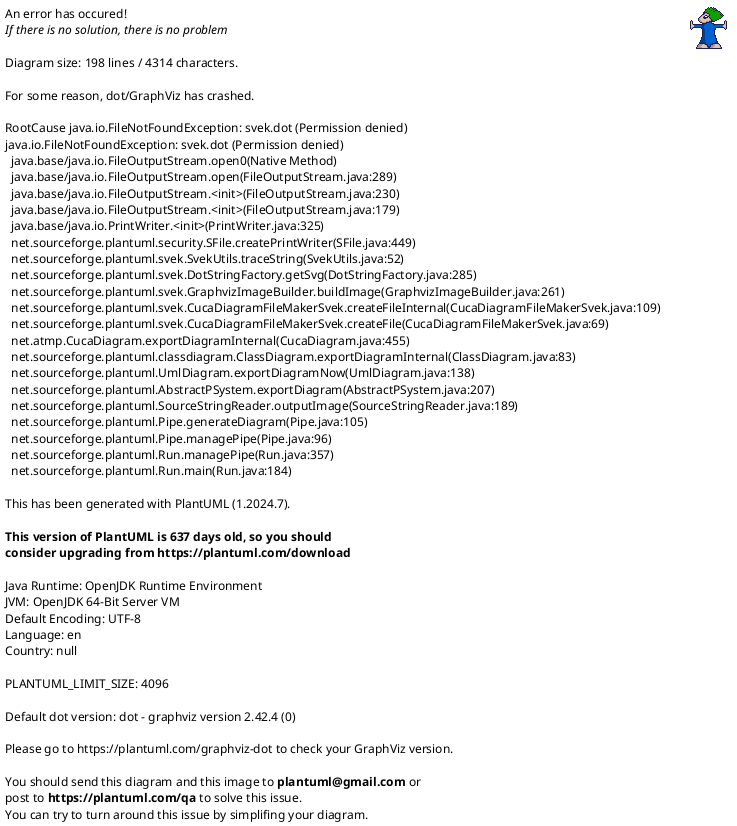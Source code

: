 ' DVG303 :: Objektorienterad design och programmering
' Laboration #2
' 860224 Jonas Sjöberg
' Högskolan i Gävle
' tel12jsg@student.hig.se

@startuml
' ____________________________________________________________________________
' ____ CONFIGURATION OPTIONS __________________________________________________
' debug flag creates a 'svek.dot' and 'svek.svg' file in ~/
!pragma svek_trace on

' package graphical style
skinparam packageStyle folder

' don't use symbols to indicate visibility
' skinparam classAttributeIconsize 0


' ____________________________________________________________________________
' ____ CLASS DEFINITIONS ______________________________________________________
package se.hig.oodp.lab.model {
    class Vertex2D {
        -x:double
        -y:double
        --
        +Vertex2D(x:double, y:double)
        ..
        +getX():double
        +getY():double
        +moveBy(dx:double, dy:double):Vertex2D
        +rotate(ref:Vertex2D, angle:double):Vertex2D
        +scale(ref:Vertex2D, x_factor:double, y_factor:double):Vertex2D
        +toString():String
    }
}

package se.hig.oodp.lab.model.component {
    interface Movable {
        +moveBy(dx:double, dy:double)
    }

    interface Rotatable {
        +rotate(angle:double)
    }

    interface Scalable {
        +scale(xFactor:double, yFactor:double)
    }
}

package se.hig.oodp.lab.model.simplefigure {
    abstract class SimpleFigure {
        #position:Vertex2D
        --
        SimpleFigure(position:Vertex2D)
        ..
        +moveBy(dx:double, dy:double)
        +getPosition():Vertex2D
    }

    class Point {
        Point(position:Vertex2D)
        ..
        +toString():String
    }

    class Circle {
        -radius:double
        --
        +Circle(position:Vertex2D, radius:double)
        ..
        +scale(factor:double)
        +getRadius():double
        +toString():String
    }

    class Ellipse {
        -width:double
        -height:double
        --
        +Ellipse(position:Vertex2D, width:double, height:double)
        ..
        +scale(xFactor:double, yFactor:double)
        +rotate(angle:double)
        +getWidth():double
        +getHeight():double
        +toString():String
    }

    ' NOTES
    ' ~~~~~
    note left of SimpleFigure
    Simpler figure consists of just
    one single point, the center.
    end note
}

package se.hig.oodp.lab.model.figure {
    abstract class Figure {
        +DEFAULT_X_COORD:double
        +DEFAULT_Y_COORD:double
'       #vertices:ArrayList<Vertex2D>
        --
        +Figure(center:Vertex2D)
        ..
        #addVerticesToList(newVertices:Vertex2D...)
        +rotate(angle:double)
        +scale(xFactor:double, yFactor:double)
        {abstract} +updateCenterPoint(xFactor:double, yFactor:double)
        +moveBy(dx:double, dy:double)
        +getCenter():Vertex2D
        +getVertex(n:int):Vertex2D
    }

    class Line {
        -v0:Vertex2D
        -v1:Vertex2D
        --
        +Line(v0:Vertex2D, v1:Vertex2D)
        ..
        -updateCenterPoint()
        +toString():String
    }

    class Triangle {
        -v0:Vertex2D
        -v1:Vertex2D
        -v2:Vertex2D
        -width:double
        -height:double
        --
        +Triangle(center:Vertex2D, width:double, height:double)
        +Triangle(v0:Vertex2D, v1:Vertex2D, v2:Vertex2D)
        ..
        -calculateVerticesFromCenter()
        +calculateCenterPoint(xFactor:double, yFactor:double)
        +toString():String
        +updateCenterPoint(xFactor:double, yFactor:double)
    }

    class Polygon {
        +Polygon(center:Vertex2D, vertices:Vertex2D...)
        ..
        +scale(Factor:double, yFactor:double)
        +toString():String
    }

    class Rectangle {
        -v0:Vertex2D
        -v1:Vertex2D
        -v3:Vertex2D
        -v3:Vertex2D
        -width:double
        -height:double
        --
        +Rectangle(center:Vertex2D, width:double, height:double)
        +Rectangle(v0:Vertex2D, v1:Vertex2D, v2:Vertex2D, v3:Vertex2D)
        ..
        -calculateVerticesFromCenter()
        -updateCenterPoint(xFactor:double, yFactor:double)
        -calculateWidth()
        -calculateHeight()
        +toString():String
    }

    class Square {
        -v0:Vertex2D
        -v1:Vertex2D
        -v3:Vertex2D
        -v3:Vertex2D
        -sideLength:double
        --
        +Square(center:Vertex2D, side:double)
        ..
        -updateCenterPoint()
        -calculateVerticesFromCenter()
        +toString():String
    }

    ' NOTES
    ' ~~~~~
    note right of Figure
    Figure consists of
    any number of points.
    end note
}


'' ____________________________________________________________________________
'' ____ PACKAGE HIERARCHY _____________________________________________________
''+-- figure
''+-- simplefigure
'
'
'' ____________________________________________________________________________
'' ____ RELATIONS BETWEEN CLASSES _____________________________________________
'' <|--      extension
'' *--       composition
'' o--       aggregation
'
'
'' COMPOSITION
'' ~~~~~~~~~~~
'Figure       "1" *-- "many" Vertex2D : contains
'SimpleFigure "1" *-- "1"    Vertex2D : contains
'
'
'' INHERITANCE
'' ~~~~~~~~~~~
'SimpleFigure <|-- Figure
'
'SimpleFigure <|-- Point
'SimpleFigure <|-- Circle
'SimpleFigure <|-- Ellipse
'
'Figure <|-- Line
'Figure <|-- Triangle
'Figure <|-- Polygon
'Figure <|-- Rectangle
'Figure <|-- Square


'' IMPLEMENT INTERFACES
'' ~~~~~~~~~~~~~~~~~~~~
'Movable <.. Figure
'Movable <.. SimpleFigure
'
'Rotatable <.. Figure
'
'Scalable <.. Figure
'Scalable <.. Circle
'Scalable <.. Ellipse



' BELOW GENERATED BY "plantuml-dependency-cli-1.4.0-jar-with-dependencies.jar"

Figure  --|> SimpleFigure
Point   --|> SimpleFigure
Circle  --|> SimpleFigure
Ellipse --|> SimpleFigure

Figure       ..|> Movable
SimpleFigure ..|> Movable

Figure  ..|> Rotatable
Ellipse ..|> Rotatable

Figure       ..|> Scalable
Circle       ..|> Scalable
Ellipse      ..|> Scalable

Line      --|> Figure
Polygon   --|> Figure
Rectangle --|> Figure
Square    --|> Figure
Triangle  --|> Figure

'Figure       ..> Vertex2D
'SimpleFigure ..> Vertex2D
'Line         ..> Vertex2D
'Rectangle    ..> Vertex2D
'Square       ..> Vertex2D
'Triangle     ..> Vertex2D
'Circle       ..> Vertex2D
'Ellipse      ..> Vertex2D
'Point        ..> Vertex2D
@enduml
